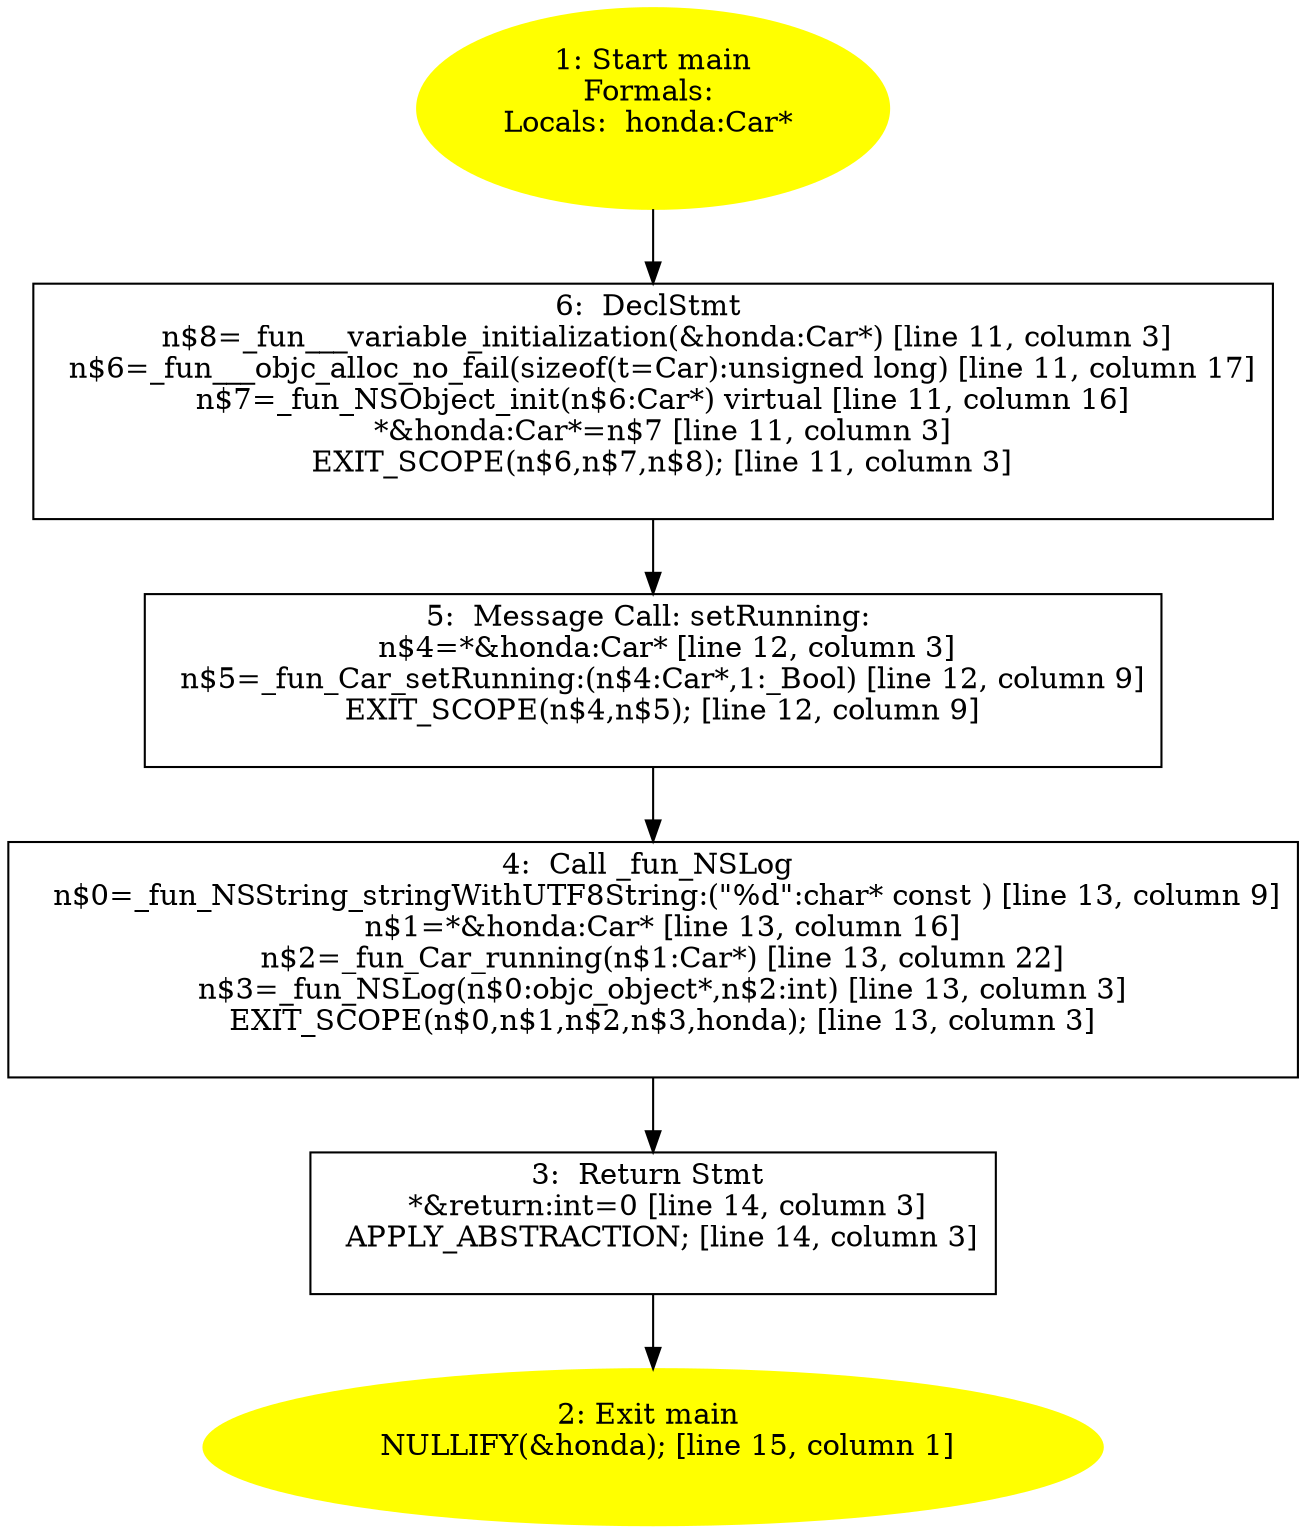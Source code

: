 /* @generated */
digraph cfg {
"main.fad58de7366495db4650cfefac2fcd61_1" [label="1: Start main\nFormals: \nLocals:  honda:Car* \n  " color=yellow style=filled]
	

	 "main.fad58de7366495db4650cfefac2fcd61_1" -> "main.fad58de7366495db4650cfefac2fcd61_6" ;
"main.fad58de7366495db4650cfefac2fcd61_2" [label="2: Exit main \n   NULLIFY(&honda); [line 15, column 1]\n " color=yellow style=filled]
	

"main.fad58de7366495db4650cfefac2fcd61_3" [label="3:  Return Stmt \n   *&return:int=0 [line 14, column 3]\n  APPLY_ABSTRACTION; [line 14, column 3]\n " shape="box"]
	

	 "main.fad58de7366495db4650cfefac2fcd61_3" -> "main.fad58de7366495db4650cfefac2fcd61_2" ;
"main.fad58de7366495db4650cfefac2fcd61_4" [label="4:  Call _fun_NSLog \n   n$0=_fun_NSString_stringWithUTF8String:(\"%d\":char* const ) [line 13, column 9]\n  n$1=*&honda:Car* [line 13, column 16]\n  n$2=_fun_Car_running(n$1:Car*) [line 13, column 22]\n  n$3=_fun_NSLog(n$0:objc_object*,n$2:int) [line 13, column 3]\n  EXIT_SCOPE(n$0,n$1,n$2,n$3,honda); [line 13, column 3]\n " shape="box"]
	

	 "main.fad58de7366495db4650cfefac2fcd61_4" -> "main.fad58de7366495db4650cfefac2fcd61_3" ;
"main.fad58de7366495db4650cfefac2fcd61_5" [label="5:  Message Call: setRunning: \n   n$4=*&honda:Car* [line 12, column 3]\n  n$5=_fun_Car_setRunning:(n$4:Car*,1:_Bool) [line 12, column 9]\n  EXIT_SCOPE(n$4,n$5); [line 12, column 9]\n " shape="box"]
	

	 "main.fad58de7366495db4650cfefac2fcd61_5" -> "main.fad58de7366495db4650cfefac2fcd61_4" ;
"main.fad58de7366495db4650cfefac2fcd61_6" [label="6:  DeclStmt \n   n$8=_fun___variable_initialization(&honda:Car*) [line 11, column 3]\n  n$6=_fun___objc_alloc_no_fail(sizeof(t=Car):unsigned long) [line 11, column 17]\n  n$7=_fun_NSObject_init(n$6:Car*) virtual [line 11, column 16]\n  *&honda:Car*=n$7 [line 11, column 3]\n  EXIT_SCOPE(n$6,n$7,n$8); [line 11, column 3]\n " shape="box"]
	

	 "main.fad58de7366495db4650cfefac2fcd61_6" -> "main.fad58de7366495db4650cfefac2fcd61_5" ;
}
